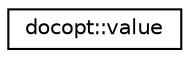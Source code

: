 digraph "Graphical Class Hierarchy"
{
  edge [fontname="Helvetica",fontsize="10",labelfontname="Helvetica",labelfontsize="10"];
  node [fontname="Helvetica",fontsize="10",shape=record];
  rankdir="LR";
  Node0 [label="docopt::value",height=0.2,width=0.4,color="black", fillcolor="white", style="filled",URL="$structdocopt_1_1value.html"];
}
